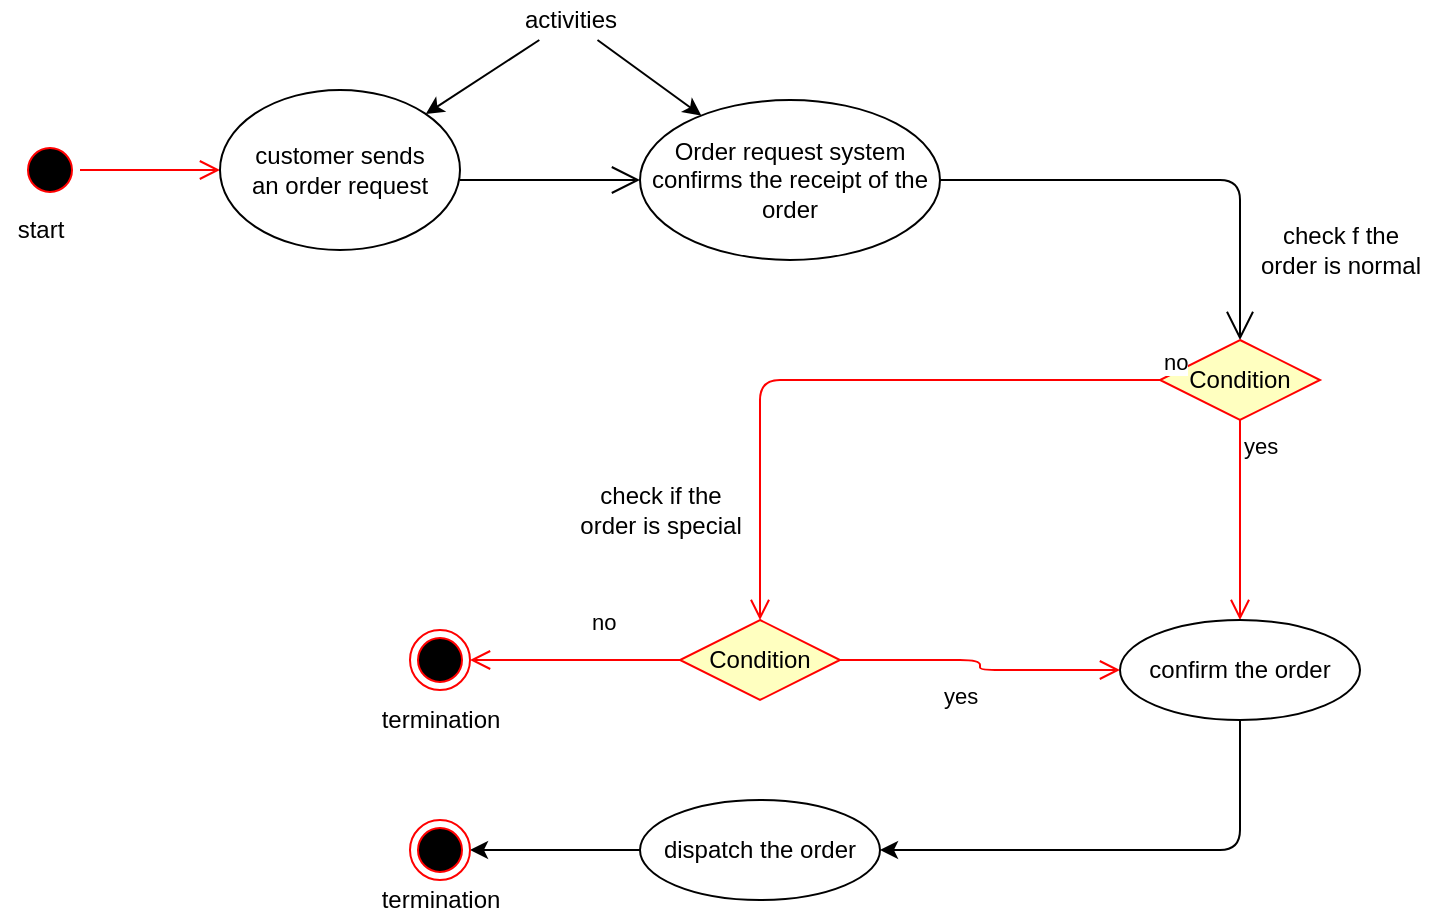 <mxfile version="12.9.14" type="google"><diagram name="Page-1" id="e7e014a7-5840-1c2e-5031-d8a46d1fe8dd"><mxGraphModel dx="1021" dy="567" grid="1" gridSize="10" guides="1" tooltips="1" connect="1" arrows="1" fold="1" page="1" pageScale="1" pageWidth="1169" pageHeight="826" background="#ffffff" math="0" shadow="0"><root><mxCell id="0"/><mxCell id="1" parent="0"/><mxCell id="mKMmZUqavQpXBjreB-wT-41" value="" style="ellipse;html=1;shape=startState;fillColor=#000000;strokeColor=#ff0000;" vertex="1" parent="1"><mxGeometry x="190" y="240" width="30" height="30" as="geometry"/></mxCell><mxCell id="mKMmZUqavQpXBjreB-wT-42" value="" style="edgeStyle=orthogonalEdgeStyle;html=1;verticalAlign=bottom;endArrow=open;endSize=8;strokeColor=#ff0000;" edge="1" source="mKMmZUqavQpXBjreB-wT-41" parent="1"><mxGeometry relative="1" as="geometry"><mxPoint x="290" y="255" as="targetPoint"/></mxGeometry></mxCell><mxCell id="mKMmZUqavQpXBjreB-wT-44" value="customer sends&lt;br&gt;an order request" style="ellipse;whiteSpace=wrap;html=1;" vertex="1" parent="1"><mxGeometry x="290" y="215" width="120" height="80" as="geometry"/></mxCell><mxCell id="mKMmZUqavQpXBjreB-wT-45" value="" style="endArrow=open;endFill=1;endSize=12;html=1;" edge="1" parent="1"><mxGeometry width="160" relative="1" as="geometry"><mxPoint x="410" y="260" as="sourcePoint"/><mxPoint x="500" y="260" as="targetPoint"/></mxGeometry></mxCell><mxCell id="mKMmZUqavQpXBjreB-wT-46" value="Order request system confirms the receipt of the order" style="ellipse;whiteSpace=wrap;html=1;" vertex="1" parent="1"><mxGeometry x="500" y="220" width="150" height="80" as="geometry"/></mxCell><mxCell id="mKMmZUqavQpXBjreB-wT-47" value="" style="endArrow=open;endFill=1;endSize=12;html=1;exitX=1;exitY=0.5;exitDx=0;exitDy=0;" edge="1" parent="1" source="mKMmZUqavQpXBjreB-wT-46" target="mKMmZUqavQpXBjreB-wT-48"><mxGeometry width="160" relative="1" as="geometry"><mxPoint x="720" y="259.41" as="sourcePoint"/><mxPoint x="800" y="360" as="targetPoint"/><Array as="points"><mxPoint x="800" y="260"/></Array></mxGeometry></mxCell><mxCell id="mKMmZUqavQpXBjreB-wT-48" value="Condition" style="rhombus;whiteSpace=wrap;html=1;fillColor=#ffffc0;strokeColor=#ff0000;" vertex="1" parent="1"><mxGeometry x="760" y="340" width="80" height="40" as="geometry"/></mxCell><mxCell id="mKMmZUqavQpXBjreB-wT-49" value="no" style="edgeStyle=orthogonalEdgeStyle;html=1;align=left;verticalAlign=bottom;endArrow=open;endSize=8;strokeColor=#ff0000;exitX=0;exitY=0.5;exitDx=0;exitDy=0;" edge="1" source="mKMmZUqavQpXBjreB-wT-48" parent="1" target="mKMmZUqavQpXBjreB-wT-52"><mxGeometry x="-1" relative="1" as="geometry"><mxPoint x="560" y="480" as="targetPoint"/></mxGeometry></mxCell><mxCell id="mKMmZUqavQpXBjreB-wT-50" value="yes" style="edgeStyle=orthogonalEdgeStyle;html=1;align=left;verticalAlign=top;endArrow=open;endSize=8;strokeColor=#ff0000;" edge="1" source="mKMmZUqavQpXBjreB-wT-48" parent="1"><mxGeometry x="-1" relative="1" as="geometry"><mxPoint x="800" y="480" as="targetPoint"/></mxGeometry></mxCell><mxCell id="mKMmZUqavQpXBjreB-wT-51" value="confirm the order" style="ellipse;whiteSpace=wrap;html=1;" vertex="1" parent="1"><mxGeometry x="740" y="480" width="120" height="50" as="geometry"/></mxCell><mxCell id="mKMmZUqavQpXBjreB-wT-52" value="Condition" style="rhombus;whiteSpace=wrap;html=1;fillColor=#ffffc0;strokeColor=#ff0000;" vertex="1" parent="1"><mxGeometry x="520" y="480" width="80" height="40" as="geometry"/></mxCell><mxCell id="mKMmZUqavQpXBjreB-wT-53" value="no" style="edgeStyle=orthogonalEdgeStyle;html=1;align=left;verticalAlign=bottom;endArrow=open;endSize=8;strokeColor=#ff0000;exitX=0;exitY=0.5;exitDx=0;exitDy=0;" edge="1" source="mKMmZUqavQpXBjreB-wT-52" parent="1" target="mKMmZUqavQpXBjreB-wT-59"><mxGeometry x="-0.091" y="-10" relative="1" as="geometry"><mxPoint x="400" y="500" as="targetPoint"/><mxPoint x="1" as="offset"/></mxGeometry></mxCell><mxCell id="mKMmZUqavQpXBjreB-wT-54" value="yes" style="edgeStyle=orthogonalEdgeStyle;html=1;align=left;verticalAlign=top;endArrow=open;endSize=8;strokeColor=#ff0000;exitX=1;exitY=0.5;exitDx=0;exitDy=0;entryX=0;entryY=0.5;entryDx=0;entryDy=0;" edge="1" source="mKMmZUqavQpXBjreB-wT-52" parent="1" target="mKMmZUqavQpXBjreB-wT-51"><mxGeometry x="0.035" y="-20" relative="1" as="geometry"><mxPoint x="690" y="520" as="targetPoint"/><mxPoint x="-20" y="-20" as="offset"/></mxGeometry></mxCell><mxCell id="mKMmZUqavQpXBjreB-wT-56" value="dispatch the order" style="ellipse;whiteSpace=wrap;html=1;" vertex="1" parent="1"><mxGeometry x="500" y="570" width="120" height="50" as="geometry"/></mxCell><mxCell id="mKMmZUqavQpXBjreB-wT-57" value="" style="endArrow=classic;html=1;entryX=1;entryY=0.5;entryDx=0;entryDy=0;exitX=0.5;exitY=1;exitDx=0;exitDy=0;" edge="1" parent="1" source="mKMmZUqavQpXBjreB-wT-51" target="mKMmZUqavQpXBjreB-wT-56"><mxGeometry width="50" height="50" relative="1" as="geometry"><mxPoint x="750" y="620" as="sourcePoint"/><mxPoint x="800" y="570" as="targetPoint"/><Array as="points"><mxPoint x="800" y="595"/></Array></mxGeometry></mxCell><mxCell id="mKMmZUqavQpXBjreB-wT-58" value="" style="endArrow=classic;html=1;exitX=0;exitY=0.5;exitDx=0;exitDy=0;" edge="1" parent="1" source="mKMmZUqavQpXBjreB-wT-56" target="mKMmZUqavQpXBjreB-wT-60"><mxGeometry width="50" height="50" relative="1" as="geometry"><mxPoint x="410" y="600" as="sourcePoint"/><mxPoint x="400" y="595" as="targetPoint"/></mxGeometry></mxCell><mxCell id="mKMmZUqavQpXBjreB-wT-59" value="" style="ellipse;html=1;shape=endState;fillColor=#000000;strokeColor=#ff0000;" vertex="1" parent="1"><mxGeometry x="385" y="485" width="30" height="30" as="geometry"/></mxCell><mxCell id="mKMmZUqavQpXBjreB-wT-60" value="" style="ellipse;html=1;shape=endState;fillColor=#000000;strokeColor=#ff0000;" vertex="1" parent="1"><mxGeometry x="385" y="580" width="30" height="30" as="geometry"/></mxCell><mxCell id="mKMmZUqavQpXBjreB-wT-61" value="check f the&lt;br&gt;order is normal" style="text;html=1;align=center;verticalAlign=middle;resizable=0;points=[];autosize=1;" vertex="1" parent="1"><mxGeometry x="800" y="280" width="100" height="30" as="geometry"/></mxCell><mxCell id="mKMmZUqavQpXBjreB-wT-62" value="check if the&lt;br&gt;order is special" style="text;html=1;align=center;verticalAlign=middle;resizable=0;points=[];autosize=1;" vertex="1" parent="1"><mxGeometry x="460" y="410" width="100" height="30" as="geometry"/></mxCell><mxCell id="mKMmZUqavQpXBjreB-wT-63" value="start" style="text;html=1;align=center;verticalAlign=middle;resizable=0;points=[];autosize=1;" vertex="1" parent="1"><mxGeometry x="180" y="275" width="40" height="20" as="geometry"/></mxCell><mxCell id="mKMmZUqavQpXBjreB-wT-64" value="termination" style="text;html=1;align=center;verticalAlign=middle;resizable=0;points=[];autosize=1;" vertex="1" parent="1"><mxGeometry x="365" y="520" width="70" height="20" as="geometry"/></mxCell><mxCell id="mKMmZUqavQpXBjreB-wT-65" value="termination" style="text;html=1;align=center;verticalAlign=middle;resizable=0;points=[];autosize=1;" vertex="1" parent="1"><mxGeometry x="365" y="610" width="70" height="20" as="geometry"/></mxCell><mxCell id="mKMmZUqavQpXBjreB-wT-66" value="activities" style="text;html=1;align=center;verticalAlign=middle;resizable=0;points=[];autosize=1;" vertex="1" parent="1"><mxGeometry x="435" y="170" width="60" height="20" as="geometry"/></mxCell><mxCell id="mKMmZUqavQpXBjreB-wT-69" value="" style="endArrow=classic;html=1;" edge="1" parent="1" source="mKMmZUqavQpXBjreB-wT-66" target="mKMmZUqavQpXBjreB-wT-46"><mxGeometry width="50" height="50" relative="1" as="geometry"><mxPoint x="510" y="220" as="sourcePoint"/><mxPoint x="560" y="170" as="targetPoint"/></mxGeometry></mxCell><mxCell id="mKMmZUqavQpXBjreB-wT-70" value="" style="endArrow=classic;html=1;" edge="1" parent="1" source="mKMmZUqavQpXBjreB-wT-66" target="mKMmZUqavQpXBjreB-wT-44"><mxGeometry width="50" height="50" relative="1" as="geometry"><mxPoint x="420" y="250" as="sourcePoint"/><mxPoint x="470" y="200" as="targetPoint"/></mxGeometry></mxCell></root></mxGraphModel></diagram></mxfile>